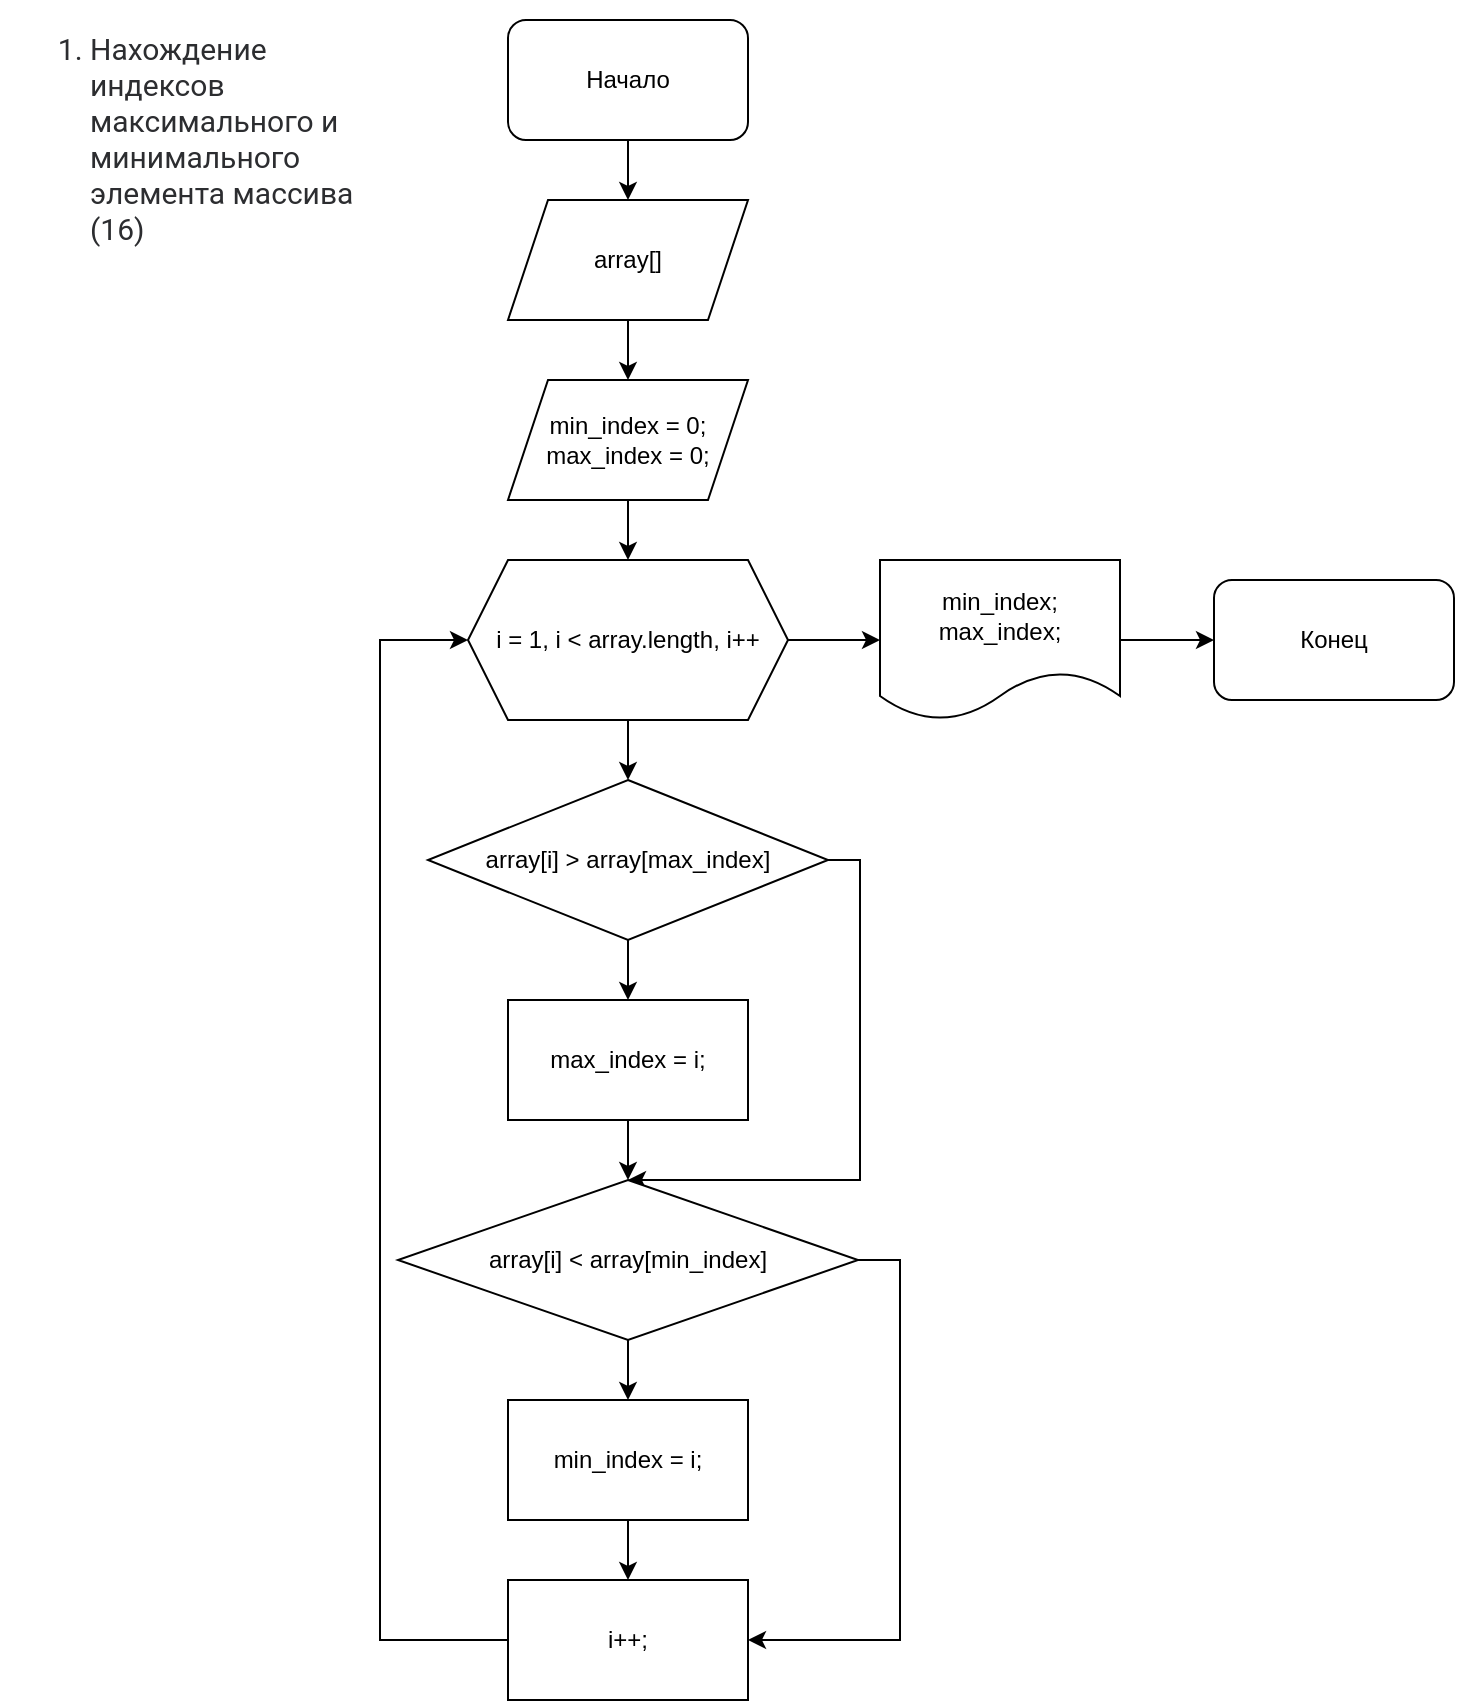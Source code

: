 <mxfile version="21.4.0" type="device">
  <diagram name="Страница 1" id="Dwt0RInNQwHjLRDilIlX">
    <mxGraphModel dx="1596" dy="868" grid="1" gridSize="10" guides="1" tooltips="1" connect="1" arrows="1" fold="1" page="1" pageScale="1" pageWidth="827" pageHeight="1169" math="0" shadow="0">
      <root>
        <mxCell id="0" />
        <mxCell id="1" parent="0" />
        <mxCell id="-B6dtIqJ7kkdnBFxNLt7-14" value="" style="edgeStyle=orthogonalEdgeStyle;rounded=0;orthogonalLoop=1;jettySize=auto;html=1;" edge="1" parent="1" source="-B6dtIqJ7kkdnBFxNLt7-1" target="-B6dtIqJ7kkdnBFxNLt7-2">
          <mxGeometry relative="1" as="geometry" />
        </mxCell>
        <mxCell id="-B6dtIqJ7kkdnBFxNLt7-1" value="Начало" style="rounded=1;whiteSpace=wrap;html=1;" vertex="1" parent="1">
          <mxGeometry x="354" y="40" width="120" height="60" as="geometry" />
        </mxCell>
        <mxCell id="-B6dtIqJ7kkdnBFxNLt7-15" value="" style="edgeStyle=orthogonalEdgeStyle;rounded=0;orthogonalLoop=1;jettySize=auto;html=1;" edge="1" parent="1" source="-B6dtIqJ7kkdnBFxNLt7-2" target="-B6dtIqJ7kkdnBFxNLt7-3">
          <mxGeometry relative="1" as="geometry" />
        </mxCell>
        <mxCell id="-B6dtIqJ7kkdnBFxNLt7-2" value="array[]" style="shape=parallelogram;perimeter=parallelogramPerimeter;whiteSpace=wrap;html=1;fixedSize=1;" vertex="1" parent="1">
          <mxGeometry x="354" y="130" width="120" height="60" as="geometry" />
        </mxCell>
        <mxCell id="-B6dtIqJ7kkdnBFxNLt7-16" value="" style="edgeStyle=orthogonalEdgeStyle;rounded=0;orthogonalLoop=1;jettySize=auto;html=1;" edge="1" parent="1" source="-B6dtIqJ7kkdnBFxNLt7-3" target="-B6dtIqJ7kkdnBFxNLt7-4">
          <mxGeometry relative="1" as="geometry" />
        </mxCell>
        <mxCell id="-B6dtIqJ7kkdnBFxNLt7-3" value="min_index = 0;&lt;br&gt;max_index = 0;" style="shape=parallelogram;perimeter=parallelogramPerimeter;whiteSpace=wrap;html=1;fixedSize=1;" vertex="1" parent="1">
          <mxGeometry x="354" y="220" width="120" height="60" as="geometry" />
        </mxCell>
        <mxCell id="-B6dtIqJ7kkdnBFxNLt7-10" value="" style="edgeStyle=orthogonalEdgeStyle;rounded=0;orthogonalLoop=1;jettySize=auto;html=1;" edge="1" parent="1" source="-B6dtIqJ7kkdnBFxNLt7-4" target="-B6dtIqJ7kkdnBFxNLt7-5">
          <mxGeometry relative="1" as="geometry" />
        </mxCell>
        <mxCell id="-B6dtIqJ7kkdnBFxNLt7-23" value="" style="edgeStyle=orthogonalEdgeStyle;rounded=0;orthogonalLoop=1;jettySize=auto;html=1;" edge="1" parent="1" source="-B6dtIqJ7kkdnBFxNLt7-4" target="-B6dtIqJ7kkdnBFxNLt7-22">
          <mxGeometry relative="1" as="geometry" />
        </mxCell>
        <mxCell id="-B6dtIqJ7kkdnBFxNLt7-4" value="i = 1, i &amp;lt; array.length, i++" style="shape=hexagon;perimeter=hexagonPerimeter2;whiteSpace=wrap;html=1;fixedSize=1;" vertex="1" parent="1">
          <mxGeometry x="334" y="310" width="160" height="80" as="geometry" />
        </mxCell>
        <mxCell id="-B6dtIqJ7kkdnBFxNLt7-11" value="" style="edgeStyle=orthogonalEdgeStyle;rounded=0;orthogonalLoop=1;jettySize=auto;html=1;" edge="1" parent="1" source="-B6dtIqJ7kkdnBFxNLt7-5" target="-B6dtIqJ7kkdnBFxNLt7-7">
          <mxGeometry relative="1" as="geometry" />
        </mxCell>
        <mxCell id="-B6dtIqJ7kkdnBFxNLt7-17" style="edgeStyle=orthogonalEdgeStyle;rounded=0;orthogonalLoop=1;jettySize=auto;html=1;entryX=0.5;entryY=0;entryDx=0;entryDy=0;" edge="1" parent="1" source="-B6dtIqJ7kkdnBFxNLt7-5" target="-B6dtIqJ7kkdnBFxNLt7-8">
          <mxGeometry relative="1" as="geometry">
            <mxPoint x="530" y="630" as="targetPoint" />
            <Array as="points">
              <mxPoint x="530" y="460" />
              <mxPoint x="530" y="620" />
            </Array>
          </mxGeometry>
        </mxCell>
        <mxCell id="-B6dtIqJ7kkdnBFxNLt7-5" value="array[i] &amp;gt; array[max_index]" style="rhombus;whiteSpace=wrap;html=1;" vertex="1" parent="1">
          <mxGeometry x="314" y="420" width="200" height="80" as="geometry" />
        </mxCell>
        <mxCell id="-B6dtIqJ7kkdnBFxNLt7-12" value="" style="edgeStyle=orthogonalEdgeStyle;rounded=0;orthogonalLoop=1;jettySize=auto;html=1;" edge="1" parent="1" source="-B6dtIqJ7kkdnBFxNLt7-7" target="-B6dtIqJ7kkdnBFxNLt7-8">
          <mxGeometry relative="1" as="geometry" />
        </mxCell>
        <mxCell id="-B6dtIqJ7kkdnBFxNLt7-7" value="max_index = i;" style="rounded=0;whiteSpace=wrap;html=1;" vertex="1" parent="1">
          <mxGeometry x="354" y="530" width="120" height="60" as="geometry" />
        </mxCell>
        <mxCell id="-B6dtIqJ7kkdnBFxNLt7-13" value="" style="edgeStyle=orthogonalEdgeStyle;rounded=0;orthogonalLoop=1;jettySize=auto;html=1;" edge="1" parent="1" source="-B6dtIqJ7kkdnBFxNLt7-8" target="-B6dtIqJ7kkdnBFxNLt7-9">
          <mxGeometry relative="1" as="geometry" />
        </mxCell>
        <mxCell id="-B6dtIqJ7kkdnBFxNLt7-20" style="edgeStyle=orthogonalEdgeStyle;rounded=0;orthogonalLoop=1;jettySize=auto;html=1;entryX=1;entryY=0.5;entryDx=0;entryDy=0;" edge="1" parent="1" source="-B6dtIqJ7kkdnBFxNLt7-8" target="-B6dtIqJ7kkdnBFxNLt7-18">
          <mxGeometry relative="1" as="geometry">
            <Array as="points">
              <mxPoint x="550" y="660" />
              <mxPoint x="550" y="850" />
            </Array>
          </mxGeometry>
        </mxCell>
        <mxCell id="-B6dtIqJ7kkdnBFxNLt7-8" value="array[i] &amp;lt; array[min_index]" style="rhombus;whiteSpace=wrap;html=1;" vertex="1" parent="1">
          <mxGeometry x="299" y="620" width="230" height="80" as="geometry" />
        </mxCell>
        <mxCell id="-B6dtIqJ7kkdnBFxNLt7-19" value="" style="edgeStyle=orthogonalEdgeStyle;rounded=0;orthogonalLoop=1;jettySize=auto;html=1;" edge="1" parent="1" source="-B6dtIqJ7kkdnBFxNLt7-9" target="-B6dtIqJ7kkdnBFxNLt7-18">
          <mxGeometry relative="1" as="geometry" />
        </mxCell>
        <mxCell id="-B6dtIqJ7kkdnBFxNLt7-9" value="min_index = i;" style="rounded=0;whiteSpace=wrap;html=1;" vertex="1" parent="1">
          <mxGeometry x="354" y="730" width="120" height="60" as="geometry" />
        </mxCell>
        <mxCell id="-B6dtIqJ7kkdnBFxNLt7-21" style="edgeStyle=orthogonalEdgeStyle;rounded=0;orthogonalLoop=1;jettySize=auto;html=1;entryX=0;entryY=0.5;entryDx=0;entryDy=0;" edge="1" parent="1" source="-B6dtIqJ7kkdnBFxNLt7-18" target="-B6dtIqJ7kkdnBFxNLt7-4">
          <mxGeometry relative="1" as="geometry">
            <Array as="points">
              <mxPoint x="290" y="850" />
              <mxPoint x="290" y="350" />
            </Array>
          </mxGeometry>
        </mxCell>
        <mxCell id="-B6dtIqJ7kkdnBFxNLt7-18" value="i++;" style="rounded=0;whiteSpace=wrap;html=1;" vertex="1" parent="1">
          <mxGeometry x="354" y="820" width="120" height="60" as="geometry" />
        </mxCell>
        <mxCell id="-B6dtIqJ7kkdnBFxNLt7-25" value="" style="edgeStyle=orthogonalEdgeStyle;rounded=0;orthogonalLoop=1;jettySize=auto;html=1;" edge="1" parent="1" source="-B6dtIqJ7kkdnBFxNLt7-22" target="-B6dtIqJ7kkdnBFxNLt7-24">
          <mxGeometry relative="1" as="geometry" />
        </mxCell>
        <mxCell id="-B6dtIqJ7kkdnBFxNLt7-22" value="min_index;&lt;br&gt;max_index;" style="shape=document;whiteSpace=wrap;html=1;boundedLbl=1;" vertex="1" parent="1">
          <mxGeometry x="540" y="310" width="120" height="80" as="geometry" />
        </mxCell>
        <mxCell id="-B6dtIqJ7kkdnBFxNLt7-24" value="Конец" style="rounded=1;whiteSpace=wrap;html=1;" vertex="1" parent="1">
          <mxGeometry x="707" y="320" width="120" height="60" as="geometry" />
        </mxCell>
        <mxCell id="-B6dtIqJ7kkdnBFxNLt7-26" value="&lt;h1&gt;&lt;ol style=&quot;box-sizing: border-box; margin-top: 0px; margin-bottom: 10px; color: rgb(44, 45, 48); font-family: Roboto, &amp;quot;San Francisco&amp;quot;, &amp;quot;Helvetica Neue&amp;quot;, Helvetica, Arial; font-size: 15px; font-weight: 400; background-color: rgb(255, 255, 255);&quot;&gt;&lt;li style=&quot;box-sizing: border-box;&quot;&gt;Нахождение индексов максимального и минимального элемента массива (16)&lt;/li&gt;&lt;/ol&gt;&lt;/h1&gt;" style="text;html=1;strokeColor=none;fillColor=none;spacing=5;spacingTop=-20;whiteSpace=wrap;overflow=hidden;rounded=0;" vertex="1" parent="1">
          <mxGeometry x="100" y="40" width="190" height="120" as="geometry" />
        </mxCell>
      </root>
    </mxGraphModel>
  </diagram>
</mxfile>
